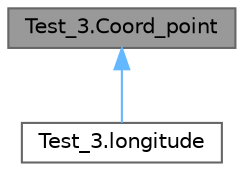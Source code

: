 digraph "Test_3.Coord_point"
{
 // LATEX_PDF_SIZE
  bgcolor="transparent";
  edge [fontname=Helvetica,fontsize=10,labelfontname=Helvetica,labelfontsize=10];
  node [fontname=Helvetica,fontsize=10,shape=box,height=0.2,width=0.4];
  Node1 [label="Test_3.Coord_point",height=0.2,width=0.4,color="gray40", fillcolor="grey60", style="filled", fontcolor="black",tooltip="<brief>Базовый класс \"Координаты точки\"</brief> Данный класс нужен для хранения и обработки информаци..."];
  Node1 -> Node2 [dir="back",color="steelblue1",style="solid"];
  Node2 [label="Test_3.longitude",height=0.2,width=0.4,color="gray40", fillcolor="white", style="filled",URL="$class_test__3_1_1longitude.html",tooltip="<brief>Производный класс \"Долгота\"</brief> Обычный дочерний класс, который отнаследован от ранее созд..."];
}
